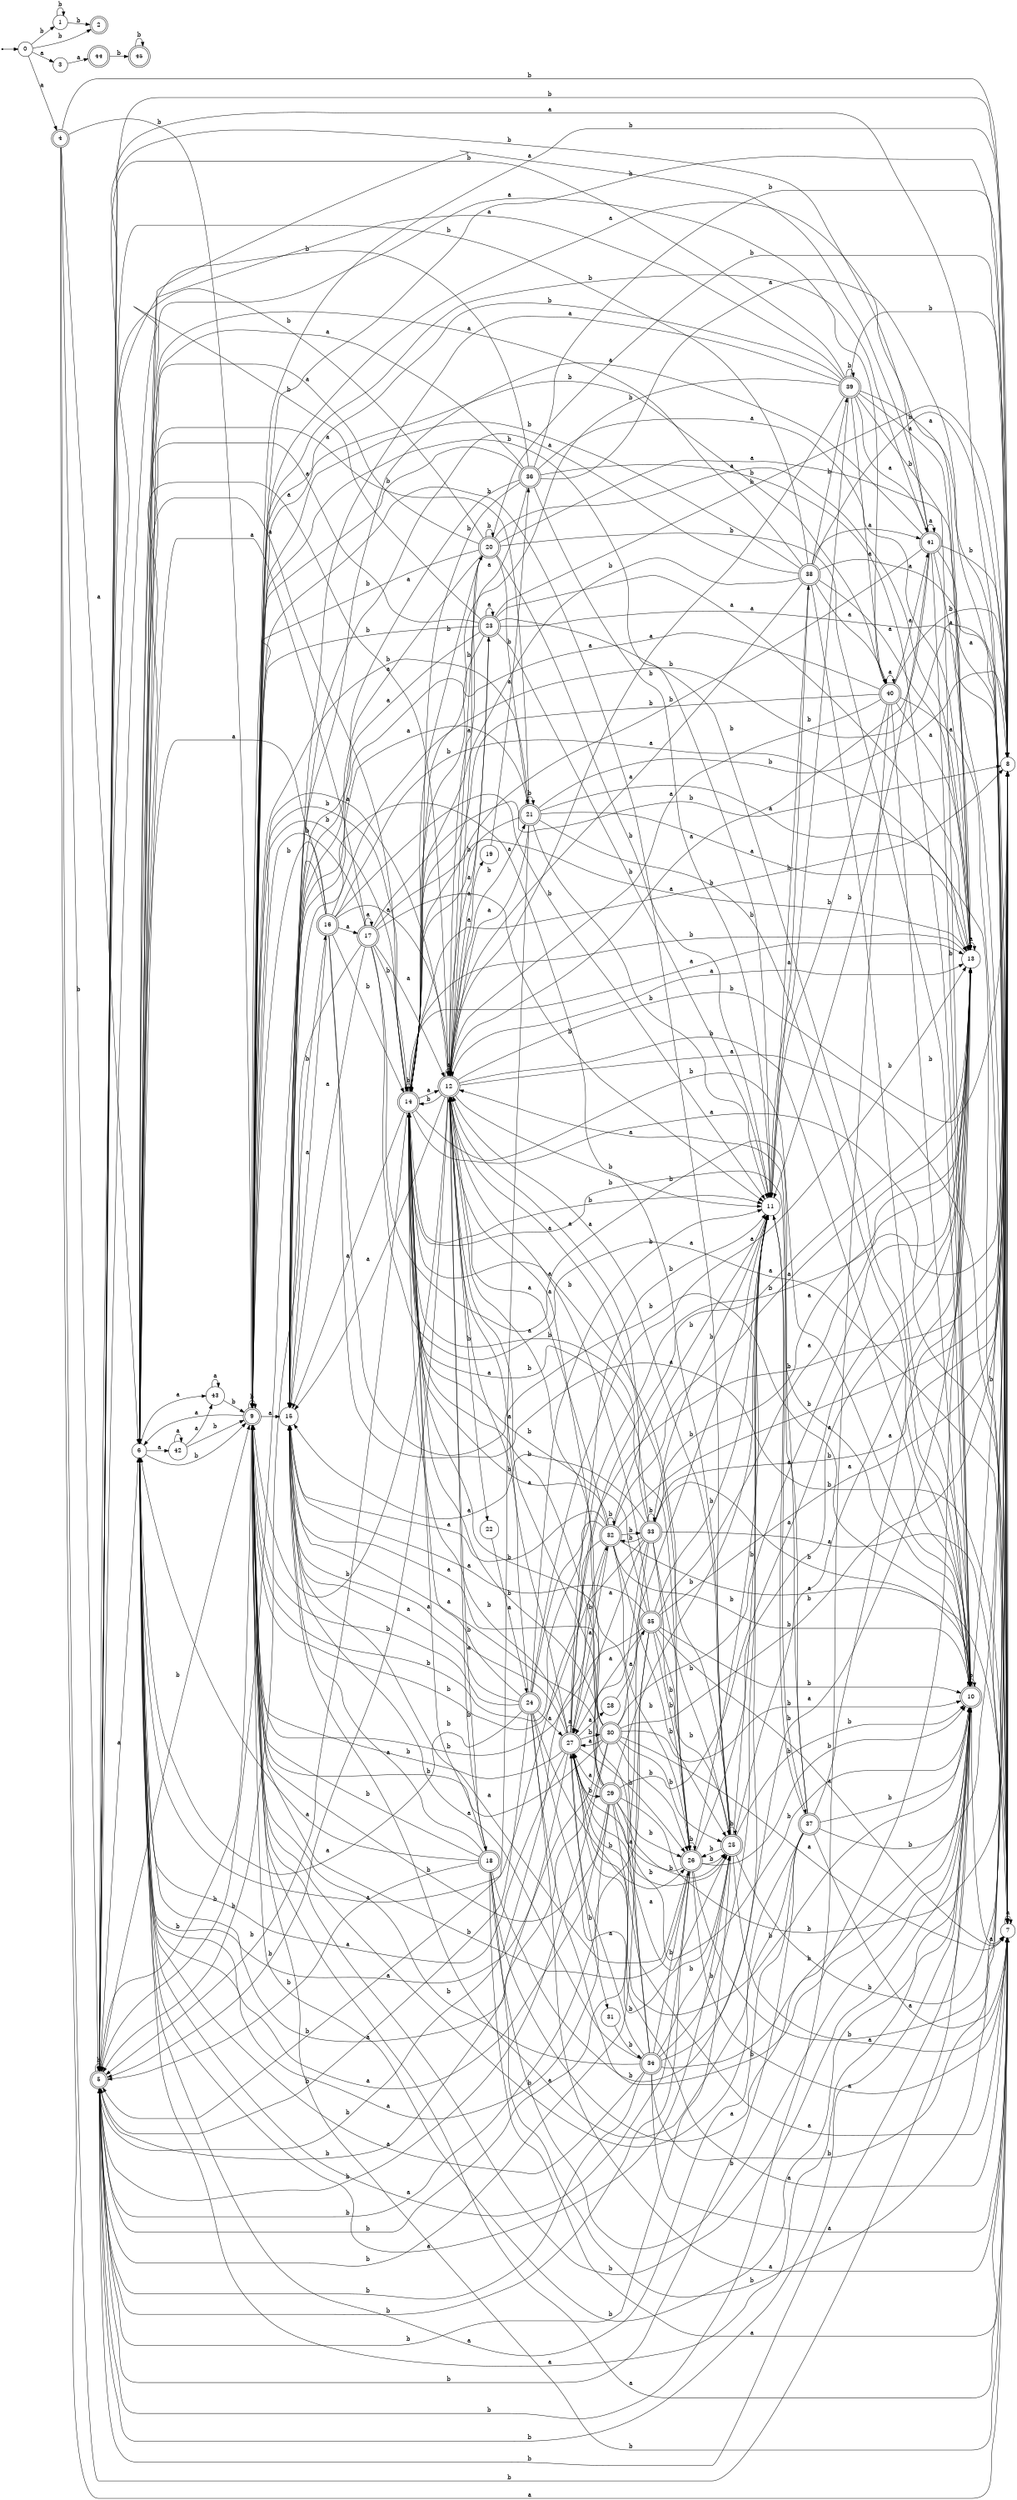 digraph finite_state_machine {
rankdir=LR;
size="20,20";
node [shape = point]; "dummy0"
node [shape = circle]; "0";
"dummy0" -> "0";
node [shape = circle]; "1";
node [shape = doublecircle]; "2";node [shape = circle]; "3";
node [shape = doublecircle]; "4";node [shape = doublecircle]; "5";node [shape = circle]; "6";
node [shape = circle]; "7";
node [shape = circle]; "8";
node [shape = doublecircle]; "9";node [shape = doublecircle]; "10";node [shape = circle]; "11";
node [shape = doublecircle]; "12";node [shape = circle]; "13";
node [shape = doublecircle]; "14";node [shape = circle]; "15";
node [shape = doublecircle]; "16";node [shape = doublecircle]; "17";node [shape = doublecircle]; "18";node [shape = circle]; "19";
node [shape = doublecircle]; "20";node [shape = doublecircle]; "21";node [shape = circle]; "22";
node [shape = doublecircle]; "23";node [shape = doublecircle]; "24";node [shape = doublecircle]; "25";node [shape = doublecircle]; "26";node [shape = doublecircle]; "27";node [shape = circle]; "28";
node [shape = doublecircle]; "29";node [shape = doublecircle]; "30";node [shape = circle]; "31";
node [shape = doublecircle]; "32";node [shape = doublecircle]; "33";node [shape = doublecircle]; "34";node [shape = doublecircle]; "35";node [shape = doublecircle]; "36";node [shape = doublecircle]; "37";node [shape = doublecircle]; "38";node [shape = doublecircle]; "39";node [shape = doublecircle]; "40";node [shape = doublecircle]; "41";node [shape = circle]; "42";
node [shape = circle]; "43";
node [shape = doublecircle]; "44";node [shape = doublecircle]; "45";"0" -> "1" [label = "b"];
 "0" -> "2" [label = "b"];
 "0" -> "3" [label = "a"];
 "0" -> "4" [label = "a"];
 "4" -> "8" [label = "b"];
 "4" -> "9" [label = "b"];
 "4" -> "10" [label = "b"];
 "4" -> "5" [label = "b"];
 "4" -> "6" [label = "a"];
 "4" -> "7" [label = "a"];
 "10" -> "8" [label = "b"];
 "10" -> "9" [label = "b"];
 "10" -> "10" [label = "b"];
 "10" -> "5" [label = "b"];
 "10" -> "6" [label = "a"];
 "10" -> "7" [label = "a"];
 "9" -> "5" [label = "b"];
 "9" -> "8" [label = "b"];
 "9" -> "9" [label = "b"];
 "9" -> "10" [label = "b"];
 "9" -> "11" [label = "b"];
 "9" -> "14" [label = "b"];
 "9" -> "6" [label = "a"];
 "9" -> "7" [label = "a"];
 "9" -> "12" [label = "a"];
 "9" -> "13" [label = "a"];
 "9" -> "15" [label = "a"];
 "15" -> "16" [label = "b"];
 "16" -> "17" [label = "a"];
 "16" -> "6" [label = "a"];
 "16" -> "7" [label = "a"];
 "16" -> "12" [label = "a"];
 "16" -> "13" [label = "a"];
 "16" -> "15" [label = "a"];
 "16" -> "5" [label = "b"];
 "16" -> "8" [label = "b"];
 "16" -> "9" [label = "b"];
 "16" -> "10" [label = "b"];
 "16" -> "11" [label = "b"];
 "16" -> "14" [label = "b"];
 "17" -> "17" [label = "a"];
 "17" -> "6" [label = "a"];
 "17" -> "7" [label = "a"];
 "17" -> "12" [label = "a"];
 "17" -> "13" [label = "a"];
 "17" -> "15" [label = "a"];
 "17" -> "5" [label = "b"];
 "17" -> "8" [label = "b"];
 "17" -> "9" [label = "b"];
 "17" -> "10" [label = "b"];
 "17" -> "11" [label = "b"];
 "17" -> "14" [label = "b"];
 "14" -> "5" [label = "b"];
 "14" -> "8" [label = "b"];
 "14" -> "9" [label = "b"];
 "14" -> "10" [label = "b"];
 "14" -> "11" [label = "b"];
 "14" -> "14" [label = "b"];
 "14" -> "6" [label = "a"];
 "14" -> "7" [label = "a"];
 "14" -> "12" [label = "a"];
 "14" -> "13" [label = "a"];
 "14" -> "15" [label = "a"];
 "13" -> "13" [label = "a"];
 "13" -> "14" [label = "b"];
 "12" -> "19" [label = "a"];
 "12" -> "23" [label = "a"];
 "12" -> "6" [label = "a"];
 "12" -> "7" [label = "a"];
 "12" -> "12" [label = "a"];
 "12" -> "13" [label = "a"];
 "12" -> "15" [label = "a"];
 "12" -> "5" [label = "b"];
 "12" -> "8" [label = "b"];
 "12" -> "9" [label = "b"];
 "12" -> "10" [label = "b"];
 "12" -> "11" [label = "b"];
 "12" -> "14" [label = "b"];
 "12" -> "18" [label = "b"];
 "12" -> "20" [label = "b"];
 "12" -> "21" [label = "b"];
 "12" -> "22" [label = "b"];
 "23" -> "23" [label = "a"];
 "23" -> "6" [label = "a"];
 "23" -> "7" [label = "a"];
 "23" -> "12" [label = "a"];
 "23" -> "13" [label = "a"];
 "23" -> "15" [label = "a"];
 "23" -> "5" [label = "b"];
 "23" -> "8" [label = "b"];
 "23" -> "9" [label = "b"];
 "23" -> "10" [label = "b"];
 "23" -> "11" [label = "b"];
 "23" -> "14" [label = "b"];
 "22" -> "24" [label = "a"];
 "24" -> "5" [label = "b"];
 "24" -> "8" [label = "b"];
 "24" -> "9" [label = "b"];
 "24" -> "10" [label = "b"];
 "24" -> "11" [label = "b"];
 "24" -> "14" [label = "b"];
 "24" -> "25" [label = "b"];
 "24" -> "26" [label = "b"];
 "24" -> "6" [label = "a"];
 "24" -> "7" [label = "a"];
 "24" -> "27" [label = "a"];
 "24" -> "12" [label = "a"];
 "24" -> "13" [label = "a"];
 "24" -> "15" [label = "a"];
 "27" -> "28" [label = "a"];
 "27" -> "6" [label = "a"];
 "27" -> "7" [label = "a"];
 "27" -> "27" [label = "a"];
 "27" -> "12" [label = "a"];
 "27" -> "13" [label = "a"];
 "27" -> "15" [label = "a"];
 "27" -> "32" [label = "b"];
 "27" -> "5" [label = "b"];
 "27" -> "8" [label = "b"];
 "27" -> "9" [label = "b"];
 "27" -> "10" [label = "b"];
 "27" -> "11" [label = "b"];
 "27" -> "14" [label = "b"];
 "27" -> "25" [label = "b"];
 "27" -> "26" [label = "b"];
 "27" -> "29" [label = "b"];
 "27" -> "30" [label = "b"];
 "27" -> "31" [label = "b"];
 "32" -> "32" [label = "b"];
 "32" -> "33" [label = "b"];
 "32" -> "5" [label = "b"];
 "32" -> "8" [label = "b"];
 "32" -> "9" [label = "b"];
 "32" -> "10" [label = "b"];
 "32" -> "11" [label = "b"];
 "32" -> "14" [label = "b"];
 "32" -> "25" [label = "b"];
 "32" -> "26" [label = "b"];
 "32" -> "6" [label = "a"];
 "32" -> "7" [label = "a"];
 "32" -> "27" [label = "a"];
 "32" -> "12" [label = "a"];
 "32" -> "13" [label = "a"];
 "32" -> "15" [label = "a"];
 "33" -> "32" [label = "b"];
 "33" -> "33" [label = "b"];
 "33" -> "5" [label = "b"];
 "33" -> "8" [label = "b"];
 "33" -> "9" [label = "b"];
 "33" -> "10" [label = "b"];
 "33" -> "11" [label = "b"];
 "33" -> "14" [label = "b"];
 "33" -> "25" [label = "b"];
 "33" -> "26" [label = "b"];
 "33" -> "6" [label = "a"];
 "33" -> "7" [label = "a"];
 "33" -> "27" [label = "a"];
 "33" -> "12" [label = "a"];
 "33" -> "13" [label = "a"];
 "33" -> "15" [label = "a"];
 "31" -> "34" [label = "b"];
 "34" -> "6" [label = "a"];
 "34" -> "7" [label = "a"];
 "34" -> "27" [label = "a"];
 "34" -> "12" [label = "a"];
 "34" -> "13" [label = "a"];
 "34" -> "15" [label = "a"];
 "34" -> "5" [label = "b"];
 "34" -> "8" [label = "b"];
 "34" -> "9" [label = "b"];
 "34" -> "10" [label = "b"];
 "34" -> "11" [label = "b"];
 "34" -> "14" [label = "b"];
 "34" -> "25" [label = "b"];
 "34" -> "26" [label = "b"];
 "30" -> "6" [label = "a"];
 "30" -> "7" [label = "a"];
 "30" -> "27" [label = "a"];
 "30" -> "12" [label = "a"];
 "30" -> "13" [label = "a"];
 "30" -> "15" [label = "a"];
 "30" -> "5" [label = "b"];
 "30" -> "8" [label = "b"];
 "30" -> "9" [label = "b"];
 "30" -> "10" [label = "b"];
 "30" -> "11" [label = "b"];
 "30" -> "14" [label = "b"];
 "30" -> "25" [label = "b"];
 "30" -> "26" [label = "b"];
 "29" -> "6" [label = "a"];
 "29" -> "7" [label = "a"];
 "29" -> "27" [label = "a"];
 "29" -> "12" [label = "a"];
 "29" -> "13" [label = "a"];
 "29" -> "15" [label = "a"];
 "29" -> "5" [label = "b"];
 "29" -> "8" [label = "b"];
 "29" -> "9" [label = "b"];
 "29" -> "10" [label = "b"];
 "29" -> "11" [label = "b"];
 "29" -> "14" [label = "b"];
 "29" -> "25" [label = "b"];
 "29" -> "26" [label = "b"];
 "28" -> "35" [label = "a"];
 "35" -> "6" [label = "a"];
 "35" -> "7" [label = "a"];
 "35" -> "27" [label = "a"];
 "35" -> "12" [label = "a"];
 "35" -> "13" [label = "a"];
 "35" -> "15" [label = "a"];
 "35" -> "5" [label = "b"];
 "35" -> "8" [label = "b"];
 "35" -> "9" [label = "b"];
 "35" -> "10" [label = "b"];
 "35" -> "11" [label = "b"];
 "35" -> "14" [label = "b"];
 "35" -> "25" [label = "b"];
 "35" -> "26" [label = "b"];
 "26" -> "5" [label = "b"];
 "26" -> "8" [label = "b"];
 "26" -> "9" [label = "b"];
 "26" -> "10" [label = "b"];
 "26" -> "11" [label = "b"];
 "26" -> "14" [label = "b"];
 "26" -> "25" [label = "b"];
 "26" -> "26" [label = "b"];
 "26" -> "6" [label = "a"];
 "26" -> "7" [label = "a"];
 "26" -> "27" [label = "a"];
 "26" -> "12" [label = "a"];
 "26" -> "13" [label = "a"];
 "26" -> "15" [label = "a"];
 "25" -> "5" [label = "b"];
 "25" -> "8" [label = "b"];
 "25" -> "9" [label = "b"];
 "25" -> "10" [label = "b"];
 "25" -> "11" [label = "b"];
 "25" -> "14" [label = "b"];
 "25" -> "25" [label = "b"];
 "25" -> "26" [label = "b"];
 "25" -> "6" [label = "a"];
 "25" -> "7" [label = "a"];
 "25" -> "27" [label = "a"];
 "25" -> "12" [label = "a"];
 "25" -> "13" [label = "a"];
 "25" -> "15" [label = "a"];
 "21" -> "5" [label = "b"];
 "21" -> "21" [label = "b"];
 "21" -> "8" [label = "b"];
 "21" -> "9" [label = "b"];
 "21" -> "10" [label = "b"];
 "21" -> "11" [label = "b"];
 "21" -> "14" [label = "b"];
 "21" -> "6" [label = "a"];
 "21" -> "7" [label = "a"];
 "21" -> "12" [label = "a"];
 "21" -> "13" [label = "a"];
 "21" -> "15" [label = "a"];
 "20" -> "5" [label = "b"];
 "20" -> "8" [label = "b"];
 "20" -> "9" [label = "b"];
 "20" -> "10" [label = "b"];
 "20" -> "11" [label = "b"];
 "20" -> "14" [label = "b"];
 "20" -> "20" [label = "b"];
 "20" -> "21" [label = "b"];
 "20" -> "6" [label = "a"];
 "20" -> "7" [label = "a"];
 "20" -> "12" [label = "a"];
 "20" -> "13" [label = "a"];
 "20" -> "15" [label = "a"];
 "19" -> "36" [label = "a"];
 "36" -> "6" [label = "a"];
 "36" -> "7" [label = "a"];
 "36" -> "12" [label = "a"];
 "36" -> "13" [label = "a"];
 "36" -> "15" [label = "a"];
 "36" -> "5" [label = "b"];
 "36" -> "8" [label = "b"];
 "36" -> "9" [label = "b"];
 "36" -> "10" [label = "b"];
 "36" -> "11" [label = "b"];
 "36" -> "14" [label = "b"];
 "18" -> "6" [label = "a"];
 "18" -> "7" [label = "a"];
 "18" -> "12" [label = "a"];
 "18" -> "13" [label = "a"];
 "18" -> "15" [label = "a"];
 "18" -> "5" [label = "b"];
 "18" -> "8" [label = "b"];
 "18" -> "9" [label = "b"];
 "18" -> "10" [label = "b"];
 "18" -> "11" [label = "b"];
 "18" -> "14" [label = "b"];
 "11" -> "37" [label = "b"];
 "11" -> "38" [label = "a"];
 "38" -> "5" [label = "b"];
 "38" -> "39" [label = "b"];
 "38" -> "8" [label = "b"];
 "38" -> "9" [label = "b"];
 "38" -> "10" [label = "b"];
 "38" -> "11" [label = "b"];
 "38" -> "14" [label = "b"];
 "38" -> "6" [label = "a"];
 "38" -> "7" [label = "a"];
 "38" -> "40" [label = "a"];
 "38" -> "41" [label = "a"];
 "38" -> "12" [label = "a"];
 "38" -> "13" [label = "a"];
 "38" -> "15" [label = "a"];
 "41" -> "6" [label = "a"];
 "41" -> "7" [label = "a"];
 "41" -> "41" [label = "a"];
 "41" -> "12" [label = "a"];
 "41" -> "13" [label = "a"];
 "41" -> "15" [label = "a"];
 "41" -> "5" [label = "b"];
 "41" -> "8" [label = "b"];
 "41" -> "9" [label = "b"];
 "41" -> "10" [label = "b"];
 "41" -> "11" [label = "b"];
 "41" -> "14" [label = "b"];
 "40" -> "6" [label = "a"];
 "40" -> "7" [label = "a"];
 "40" -> "40" [label = "a"];
 "40" -> "41" [label = "a"];
 "40" -> "12" [label = "a"];
 "40" -> "13" [label = "a"];
 "40" -> "15" [label = "a"];
 "40" -> "5" [label = "b"];
 "40" -> "8" [label = "b"];
 "40" -> "9" [label = "b"];
 "40" -> "10" [label = "b"];
 "40" -> "11" [label = "b"];
 "40" -> "14" [label = "b"];
 "39" -> "5" [label = "b"];
 "39" -> "39" [label = "b"];
 "39" -> "8" [label = "b"];
 "39" -> "9" [label = "b"];
 "39" -> "10" [label = "b"];
 "39" -> "11" [label = "b"];
 "39" -> "14" [label = "b"];
 "39" -> "6" [label = "a"];
 "39" -> "7" [label = "a"];
 "39" -> "40" [label = "a"];
 "39" -> "41" [label = "a"];
 "39" -> "12" [label = "a"];
 "39" -> "13" [label = "a"];
 "39" -> "15" [label = "a"];
 "37" -> "5" [label = "b"];
 "37" -> "8" [label = "b"];
 "37" -> "9" [label = "b"];
 "37" -> "10" [label = "b"];
 "37" -> "11" [label = "b"];
 "37" -> "14" [label = "b"];
 "37" -> "6" [label = "a"];
 "37" -> "7" [label = "a"];
 "37" -> "12" [label = "a"];
 "37" -> "13" [label = "a"];
 "37" -> "15" [label = "a"];
 "8" -> "9" [label = "b"];
 "7" -> "7" [label = "a"];
 "7" -> "9" [label = "b"];
 "6" -> "42" [label = "a"];
 "6" -> "43" [label = "a"];
 "6" -> "9" [label = "b"];
 "43" -> "43" [label = "a"];
 "43" -> "9" [label = "b"];
 "42" -> "42" [label = "a"];
 "42" -> "43" [label = "a"];
 "42" -> "9" [label = "b"];
 "5" -> "8" [label = "b"];
 "5" -> "9" [label = "b"];
 "5" -> "10" [label = "b"];
 "5" -> "5" [label = "b"];
 "5" -> "6" [label = "a"];
 "5" -> "7" [label = "a"];
 "3" -> "44" [label = "a"];
 "44" -> "45" [label = "b"];
 "45" -> "45" [label = "b"];
 "1" -> "1" [label = "b"];
 "1" -> "2" [label = "b"];
 }
